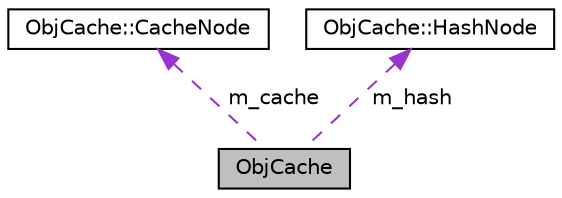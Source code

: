 digraph "ObjCache"
{
 // INTERACTIVE_SVG=YES
  edge [fontname="Helvetica",fontsize="10",labelfontname="Helvetica",labelfontsize="10"];
  node [fontname="Helvetica",fontsize="10",shape=record];
  Node1 [label="ObjCache",height=0.2,width=0.4,color="black", fillcolor="grey75", style="filled", fontcolor="black"];
  Node2 -> Node1 [dir="back",color="darkorchid3",fontsize="10",style="dashed",label=" m_cache" ,fontname="Helvetica"];
  Node2 [label="ObjCache::CacheNode",height=0.2,width=0.4,color="black", fillcolor="white", style="filled",URL="$dd/d20/struct_obj_cache_1_1_cache_node.html"];
  Node3 -> Node1 [dir="back",color="darkorchid3",fontsize="10",style="dashed",label=" m_hash" ,fontname="Helvetica"];
  Node3 [label="ObjCache::HashNode",height=0.2,width=0.4,color="black", fillcolor="white", style="filled",URL="$d4/dc4/struct_obj_cache_1_1_hash_node.html"];
}
